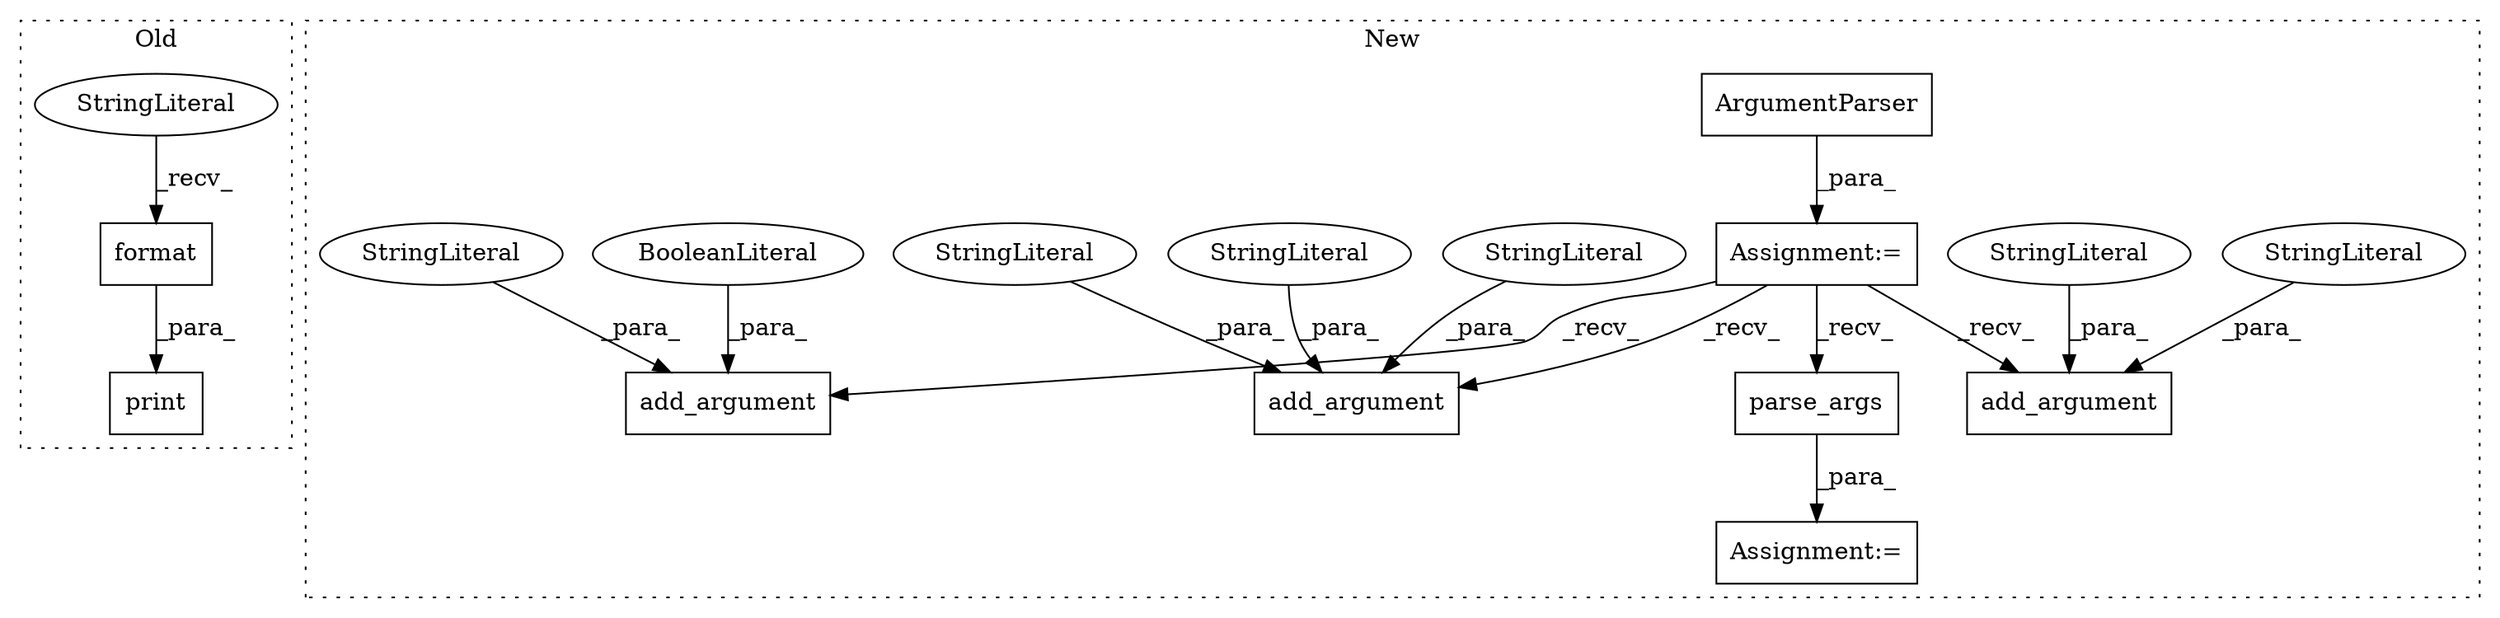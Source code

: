 digraph G {
subgraph cluster0 {
1 [label="format" a="32" s="449,469" l="7,1" shape="box"];
3 [label="StringLiteral" a="45" s="435" l="13" shape="ellipse"];
9 [label="print" a="32" s="429,470" l="6,1" shape="box"];
label = "Old";
style="dotted";
}
subgraph cluster1 {
2 [label="ArgumentParser" a="32" s="618,645" l="15,1" shape="box"];
4 [label="Assignment:=" a="7" s="608" l="1" shape="box"];
5 [label="Assignment:=" a="7" s="943" l="1" shape="box"];
6 [label="add_argument" a="32" s="849,932" l="13,1" shape="box"];
7 [label="StringLiteral" a="45" s="873" l="8" shape="ellipse"];
8 [label="parse_args" a="32" s="951" l="12" shape="box"];
10 [label="add_argument" a="32" s="758,835" l="13,1" shape="box"];
11 [label="StringLiteral" a="45" s="771" l="8" shape="ellipse"];
12 [label="StringLiteral" a="45" s="780" l="6" shape="ellipse"];
13 [label="StringLiteral" a="45" s="882" l="13" shape="ellipse"];
14 [label="add_argument" a="32" s="659,744" l="13,1" shape="box"];
15 [label="StringLiteral" a="45" s="672" l="11" shape="ellipse"];
16 [label="StringLiteral" a="45" s="812" l="23" shape="ellipse"];
17 [label="BooleanLiteral" a="9" s="713" l="4" shape="ellipse"];
label = "New";
style="dotted";
}
1 -> 9 [label="_para_"];
2 -> 4 [label="_para_"];
3 -> 1 [label="_recv_"];
4 -> 6 [label="_recv_"];
4 -> 14 [label="_recv_"];
4 -> 10 [label="_recv_"];
4 -> 8 [label="_recv_"];
7 -> 6 [label="_para_"];
8 -> 5 [label="_para_"];
11 -> 10 [label="_para_"];
12 -> 10 [label="_para_"];
13 -> 6 [label="_para_"];
15 -> 14 [label="_para_"];
16 -> 10 [label="_para_"];
17 -> 14 [label="_para_"];
}